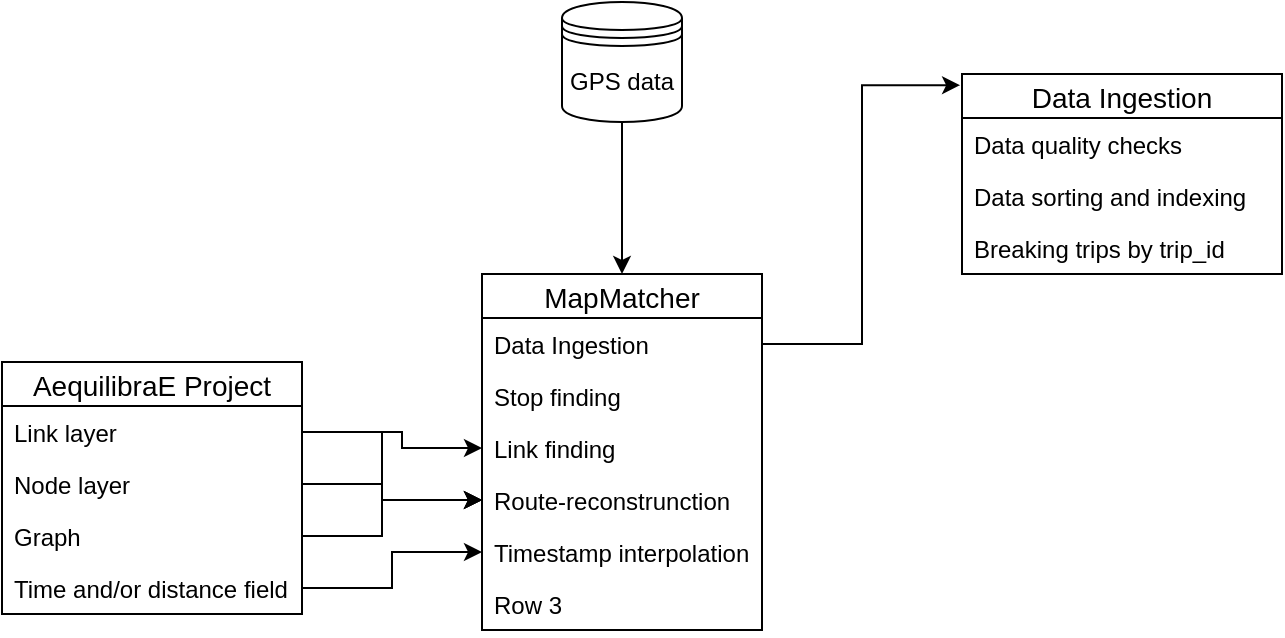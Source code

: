 <mxfile version="12.9.13" type="github"><diagram id="whjzdbKhG_7aWCyY7qKb" name="Page-1"><mxGraphModel dx="2062" dy="1154" grid="1" gridSize="10" guides="1" tooltips="1" connect="1" arrows="1" fold="1" page="1" pageScale="1" pageWidth="827" pageHeight="1169" math="0" shadow="0"><root><mxCell id="0"/><mxCell id="1" parent="0"/><mxCell id="gUw0SeMLu4QHOZkgqbZs-4" value="" style="edgeStyle=orthogonalEdgeStyle;rounded=0;orthogonalLoop=1;jettySize=auto;html=1;entryX=0.5;entryY=0;entryDx=0;entryDy=0;" parent="1" source="gUw0SeMLu4QHOZkgqbZs-1" target="gUw0SeMLu4QHOZkgqbZs-5" edge="1"><mxGeometry relative="1" as="geometry"><mxPoint x="410" y="230" as="targetPoint"/></mxGeometry></mxCell><mxCell id="gUw0SeMLu4QHOZkgqbZs-1" value="GPS data" style="shape=datastore;whiteSpace=wrap;html=1;" parent="1" vertex="1"><mxGeometry x="380" y="70" width="60" height="60" as="geometry"/></mxCell><mxCell id="gUw0SeMLu4QHOZkgqbZs-21" style="edgeStyle=orthogonalEdgeStyle;rounded=0;orthogonalLoop=1;jettySize=auto;html=1;entryX=-0.006;entryY=0.056;entryDx=0;entryDy=0;entryPerimeter=0;" parent="1" source="gUw0SeMLu4QHOZkgqbZs-6" target="gUw0SeMLu4QHOZkgqbZs-14" edge="1"><mxGeometry relative="1" as="geometry"/></mxCell><mxCell id="gUw0SeMLu4QHOZkgqbZs-5" value="MapMatcher" style="swimlane;fontStyle=0;childLayout=stackLayout;horizontal=1;startSize=22;horizontalStack=0;resizeParent=1;resizeParentMax=0;resizeLast=0;collapsible=1;marginBottom=0;align=center;fontSize=14;" parent="1" vertex="1"><mxGeometry x="340" y="206" width="140" height="178" as="geometry"/></mxCell><mxCell id="gUw0SeMLu4QHOZkgqbZs-6" value="Data Ingestion" style="text;strokeColor=none;fillColor=none;spacingLeft=4;spacingRight=4;overflow=hidden;rotatable=0;points=[[0,0.5],[1,0.5]];portConstraint=eastwest;fontSize=12;" parent="gUw0SeMLu4QHOZkgqbZs-5" vertex="1"><mxGeometry y="22" width="140" height="26" as="geometry"/></mxCell><mxCell id="gUw0SeMLu4QHOZkgqbZs-7" value="Stop finding" style="text;strokeColor=none;fillColor=none;spacingLeft=4;spacingRight=4;overflow=hidden;rotatable=0;points=[[0,0.5],[1,0.5]];portConstraint=eastwest;fontSize=12;" parent="gUw0SeMLu4QHOZkgqbZs-5" vertex="1"><mxGeometry y="48" width="140" height="26" as="geometry"/></mxCell><mxCell id="gUw0SeMLu4QHOZkgqbZs-12" value="Link finding" style="text;strokeColor=none;fillColor=none;spacingLeft=4;spacingRight=4;overflow=hidden;rotatable=0;points=[[0,0.5],[1,0.5]];portConstraint=eastwest;fontSize=12;" parent="gUw0SeMLu4QHOZkgqbZs-5" vertex="1"><mxGeometry y="74" width="140" height="26" as="geometry"/></mxCell><mxCell id="gUw0SeMLu4QHOZkgqbZs-11" value="Route-reconstrunction" style="text;strokeColor=none;fillColor=none;spacingLeft=4;spacingRight=4;overflow=hidden;rotatable=0;points=[[0,0.5],[1,0.5]];portConstraint=eastwest;fontSize=12;" parent="gUw0SeMLu4QHOZkgqbZs-5" vertex="1"><mxGeometry y="100" width="140" height="26" as="geometry"/></mxCell><mxCell id="gUw0SeMLu4QHOZkgqbZs-10" value="Timestamp interpolation" style="text;strokeColor=none;fillColor=none;spacingLeft=4;spacingRight=4;overflow=hidden;rotatable=0;points=[[0,0.5],[1,0.5]];portConstraint=eastwest;fontSize=12;" parent="gUw0SeMLu4QHOZkgqbZs-5" vertex="1"><mxGeometry y="126" width="140" height="26" as="geometry"/></mxCell><mxCell id="gUw0SeMLu4QHOZkgqbZs-8" value="Row 3" style="text;strokeColor=none;fillColor=none;spacingLeft=4;spacingRight=4;overflow=hidden;rotatable=0;points=[[0,0.5],[1,0.5]];portConstraint=eastwest;fontSize=12;" parent="gUw0SeMLu4QHOZkgqbZs-5" vertex="1"><mxGeometry y="152" width="140" height="26" as="geometry"/></mxCell><mxCell id="gUw0SeMLu4QHOZkgqbZs-14" value="Data Ingestion" style="swimlane;fontStyle=0;childLayout=stackLayout;horizontal=1;startSize=22;horizontalStack=0;resizeParent=1;resizeParentMax=0;resizeLast=0;collapsible=1;marginBottom=0;align=center;fontSize=14;" parent="1" vertex="1"><mxGeometry x="580" y="106" width="160" height="100" as="geometry"><mxRectangle x="460" y="210" width="120" height="22" as="alternateBounds"/></mxGeometry></mxCell><mxCell id="gUw0SeMLu4QHOZkgqbZs-19" value="Data quality checks" style="text;strokeColor=none;fillColor=none;spacingLeft=4;spacingRight=4;overflow=hidden;rotatable=0;points=[[0,0.5],[1,0.5]];portConstraint=eastwest;fontSize=12;" parent="gUw0SeMLu4QHOZkgqbZs-14" vertex="1"><mxGeometry y="22" width="160" height="26" as="geometry"/></mxCell><mxCell id="gUw0SeMLu4QHOZkgqbZs-20" value="Data sorting and indexing" style="text;strokeColor=none;fillColor=none;spacingLeft=4;spacingRight=4;overflow=hidden;rotatable=0;points=[[0,0.5],[1,0.5]];portConstraint=eastwest;fontSize=12;" parent="gUw0SeMLu4QHOZkgqbZs-14" vertex="1"><mxGeometry y="48" width="160" height="26" as="geometry"/></mxCell><mxCell id="gUw0SeMLu4QHOZkgqbZs-15" value="Breaking trips by trip_id" style="text;strokeColor=none;fillColor=none;spacingLeft=4;spacingRight=4;overflow=hidden;rotatable=0;points=[[0,0.5],[1,0.5]];portConstraint=eastwest;fontSize=12;" parent="gUw0SeMLu4QHOZkgqbZs-14" vertex="1"><mxGeometry y="74" width="160" height="26" as="geometry"/></mxCell><mxCell id="gUw0SeMLu4QHOZkgqbZs-24" value="AequilibraE Project" style="swimlane;fontStyle=0;childLayout=stackLayout;horizontal=1;startSize=22;horizontalStack=0;resizeParent=1;resizeParentMax=0;resizeLast=0;collapsible=1;marginBottom=0;align=center;fontSize=14;" parent="1" vertex="1"><mxGeometry x="100" y="250" width="150" height="126" as="geometry"/></mxCell><mxCell id="gUw0SeMLu4QHOZkgqbZs-25" value="Link layer" style="text;strokeColor=none;fillColor=none;spacingLeft=4;spacingRight=4;overflow=hidden;rotatable=0;points=[[0,0.5],[1,0.5]];portConstraint=eastwest;fontSize=12;" parent="gUw0SeMLu4QHOZkgqbZs-24" vertex="1"><mxGeometry y="22" width="150" height="26" as="geometry"/></mxCell><mxCell id="gUw0SeMLu4QHOZkgqbZs-26" value="Node layer" style="text;strokeColor=none;fillColor=none;spacingLeft=4;spacingRight=4;overflow=hidden;rotatable=0;points=[[0,0.5],[1,0.5]];portConstraint=eastwest;fontSize=12;" parent="gUw0SeMLu4QHOZkgqbZs-24" vertex="1"><mxGeometry y="48" width="150" height="26" as="geometry"/></mxCell><mxCell id="gUw0SeMLu4QHOZkgqbZs-27" value="Graph" style="text;strokeColor=none;fillColor=none;spacingLeft=4;spacingRight=4;overflow=hidden;rotatable=0;points=[[0,0.5],[1,0.5]];portConstraint=eastwest;fontSize=12;" parent="gUw0SeMLu4QHOZkgqbZs-24" vertex="1"><mxGeometry y="74" width="150" height="26" as="geometry"/></mxCell><mxCell id="gUw0SeMLu4QHOZkgqbZs-28" value="Time and/or distance field" style="text;strokeColor=none;fillColor=none;spacingLeft=4;spacingRight=4;overflow=hidden;rotatable=0;points=[[0,0.5],[1,0.5]];portConstraint=eastwest;fontSize=12;" parent="gUw0SeMLu4QHOZkgqbZs-24" vertex="1"><mxGeometry y="100" width="150" height="26" as="geometry"/></mxCell><mxCell id="gUw0SeMLu4QHOZkgqbZs-31" style="edgeStyle=orthogonalEdgeStyle;rounded=0;orthogonalLoop=1;jettySize=auto;html=1;entryX=0;entryY=0.5;entryDx=0;entryDy=0;" parent="1" source="gUw0SeMLu4QHOZkgqbZs-25" target="gUw0SeMLu4QHOZkgqbZs-12" edge="1"><mxGeometry relative="1" as="geometry"><Array as="points"><mxPoint x="300" y="285"/><mxPoint x="300" y="293"/></Array></mxGeometry></mxCell><mxCell id="gUw0SeMLu4QHOZkgqbZs-32" style="edgeStyle=orthogonalEdgeStyle;rounded=0;orthogonalLoop=1;jettySize=auto;html=1;entryX=0;entryY=0.5;entryDx=0;entryDy=0;" parent="1" source="gUw0SeMLu4QHOZkgqbZs-26" target="gUw0SeMLu4QHOZkgqbZs-11" edge="1"><mxGeometry relative="1" as="geometry"><Array as="points"><mxPoint x="290" y="311"/><mxPoint x="290" y="319"/></Array></mxGeometry></mxCell><mxCell id="gUw0SeMLu4QHOZkgqbZs-33" style="edgeStyle=orthogonalEdgeStyle;rounded=0;orthogonalLoop=1;jettySize=auto;html=1;entryX=0;entryY=0.5;entryDx=0;entryDy=0;" parent="1" source="gUw0SeMLu4QHOZkgqbZs-25" target="gUw0SeMLu4QHOZkgqbZs-11" edge="1"><mxGeometry relative="1" as="geometry"><mxPoint x="340" y="320" as="targetPoint"/><Array as="points"><mxPoint x="290" y="285"/><mxPoint x="290" y="319"/></Array></mxGeometry></mxCell><mxCell id="gUw0SeMLu4QHOZkgqbZs-34" style="edgeStyle=orthogonalEdgeStyle;rounded=0;orthogonalLoop=1;jettySize=auto;html=1;entryX=0;entryY=0.5;entryDx=0;entryDy=0;" parent="1" source="gUw0SeMLu4QHOZkgqbZs-27" target="gUw0SeMLu4QHOZkgqbZs-11" edge="1"><mxGeometry relative="1" as="geometry"><Array as="points"><mxPoint x="290" y="337"/><mxPoint x="290" y="319"/></Array></mxGeometry></mxCell><mxCell id="gUw0SeMLu4QHOZkgqbZs-35" style="edgeStyle=orthogonalEdgeStyle;rounded=0;orthogonalLoop=1;jettySize=auto;html=1;entryX=0;entryY=0.5;entryDx=0;entryDy=0;" parent="1" source="gUw0SeMLu4QHOZkgqbZs-28" target="gUw0SeMLu4QHOZkgqbZs-10" edge="1"><mxGeometry relative="1" as="geometry"/></mxCell></root></mxGraphModel></diagram></mxfile>
